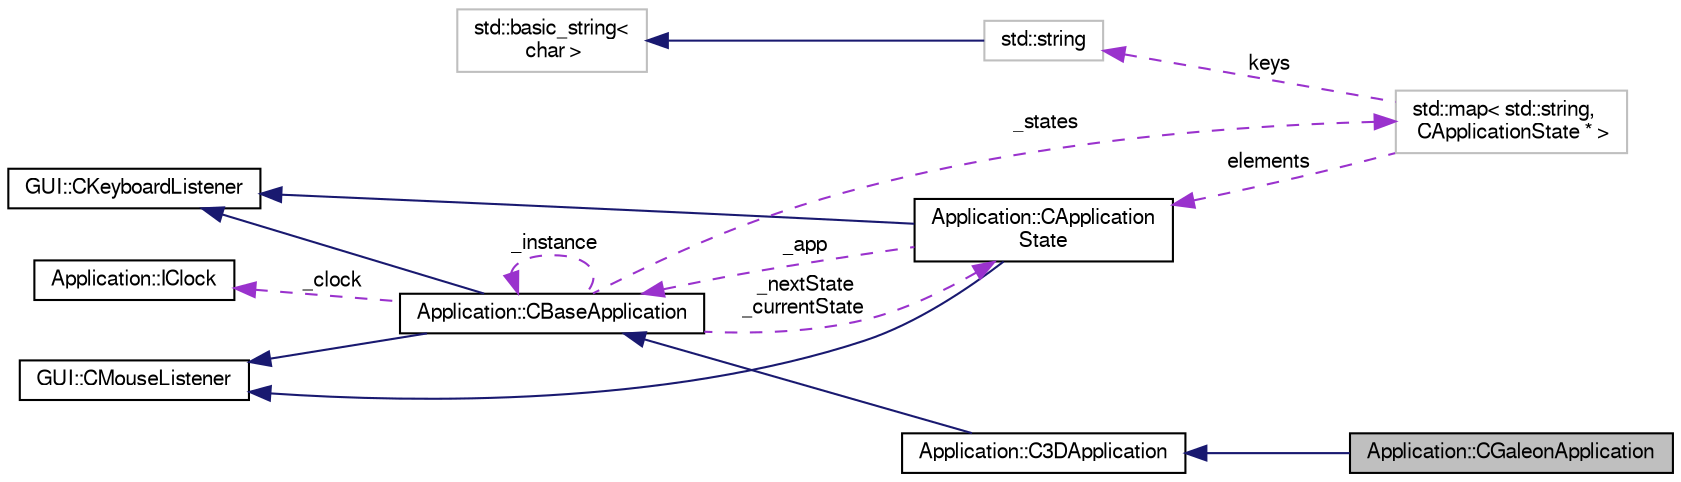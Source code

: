 digraph "Application::CGaleonApplication"
{
  edge [fontname="FreeSans",fontsize="10",labelfontname="FreeSans",labelfontsize="10"];
  node [fontname="FreeSans",fontsize="10",shape=record];
  rankdir="LR";
  Node1 [label="Application::CGaleonApplication",height=0.2,width=0.4,color="black", fillcolor="grey75", style="filled", fontcolor="black"];
  Node2 -> Node1 [dir="back",color="midnightblue",fontsize="10",style="solid",fontname="FreeSans"];
  Node2 [label="Application::C3DApplication",height=0.2,width=0.4,color="black", fillcolor="white", style="filled",URL="$class_application_1_1_c3_d_application.html",tooltip="Clase C3DApplication, que contiene el control de la aplicación del juego. "];
  Node3 -> Node2 [dir="back",color="midnightblue",fontsize="10",style="solid",fontname="FreeSans"];
  Node3 [label="Application::CBaseApplication",height=0.2,width=0.4,color="black", fillcolor="white", style="filled",URL="$class_application_1_1_c_base_application.html",tooltip="Clase CBaseApplication, que contiene el control de la aplicación del juego, implementando una máquina..."];
  Node4 -> Node3 [dir="back",color="midnightblue",fontsize="10",style="solid",fontname="FreeSans"];
  Node4 [label="GUI::CKeyboardListener",height=0.2,width=0.4,color="black", fillcolor="white", style="filled",URL="$class_g_u_i_1_1_c_keyboard_listener.html",tooltip="Esta clase debe ser implementada por las clases que quieren registrarse en el gestor de periféricos d..."];
  Node5 -> Node3 [dir="back",color="midnightblue",fontsize="10",style="solid",fontname="FreeSans"];
  Node5 [label="GUI::CMouseListener",height=0.2,width=0.4,color="black", fillcolor="white", style="filled",URL="$class_g_u_i_1_1_c_mouse_listener.html",tooltip="Esta clase debe ser implementada por las clases que quieren registrarse en el gestor de periféricos d..."];
  Node6 -> Node3 [dir="back",color="darkorchid3",fontsize="10",style="dashed",label=" _clock" ,fontname="FreeSans"];
  Node6 [label="Application::IClock",height=0.2,width=0.4,color="black", fillcolor="white", style="filled",URL="$class_application_1_1_i_clock.html",tooltip="Reloj de la aplicación, que sirve para controlar el tiempo de la aplicación. "];
  Node7 -> Node3 [dir="back",color="darkorchid3",fontsize="10",style="dashed",label=" _nextState\n_currentState" ,fontname="FreeSans"];
  Node7 [label="Application::CApplication\lState",height=0.2,width=0.4,color="black", fillcolor="white", style="filled",URL="$class_application_1_1_c_application_state.html",tooltip="Clase CApplicationState; representa un estado de la aplicación, como el estado del menú..."];
  Node4 -> Node7 [dir="back",color="midnightblue",fontsize="10",style="solid",fontname="FreeSans"];
  Node5 -> Node7 [dir="back",color="midnightblue",fontsize="10",style="solid",fontname="FreeSans"];
  Node3 -> Node7 [dir="back",color="darkorchid3",fontsize="10",style="dashed",label=" _app" ,fontname="FreeSans"];
  Node3 -> Node3 [dir="back",color="darkorchid3",fontsize="10",style="dashed",label=" _instance" ,fontname="FreeSans"];
  Node8 -> Node3 [dir="back",color="darkorchid3",fontsize="10",style="dashed",label=" _states" ,fontname="FreeSans"];
  Node8 [label="std::map\< std::string,\l CApplicationState * \>",height=0.2,width=0.4,color="grey75", fillcolor="white", style="filled"];
  Node7 -> Node8 [dir="back",color="darkorchid3",fontsize="10",style="dashed",label=" elements" ,fontname="FreeSans"];
  Node9 -> Node8 [dir="back",color="darkorchid3",fontsize="10",style="dashed",label=" keys" ,fontname="FreeSans"];
  Node9 [label="std::string",height=0.2,width=0.4,color="grey75", fillcolor="white", style="filled",tooltip="STL class. "];
  Node10 -> Node9 [dir="back",color="midnightblue",fontsize="10",style="solid",fontname="FreeSans"];
  Node10 [label="std::basic_string\<\l char \>",height=0.2,width=0.4,color="grey75", fillcolor="white", style="filled",tooltip="STL class. "];
}
